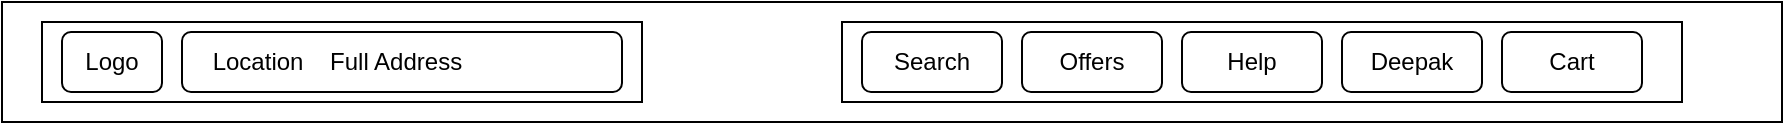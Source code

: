 <mxfile version="20.8.16" type="device"><diagram name="Page-1" id="S-hOTXIJD-gQVlmjy41z"><mxGraphModel dx="1046" dy="345" grid="1" gridSize="10" guides="1" tooltips="1" connect="1" arrows="1" fold="1" page="1" pageScale="1" pageWidth="827" pageHeight="1169" math="0" shadow="0"><root><mxCell id="0"/><mxCell id="1" parent="0"/><mxCell id="ihnrXOV3E-u9__XSp3o9-1" value="" style="rounded=0;whiteSpace=wrap;html=1;" vertex="1" parent="1"><mxGeometry x="20" y="150" width="890" height="60" as="geometry"/></mxCell><mxCell id="ihnrXOV3E-u9__XSp3o9-2" value="" style="rounded=0;whiteSpace=wrap;html=1;" vertex="1" parent="1"><mxGeometry x="40" y="160" width="300" height="40" as="geometry"/></mxCell><mxCell id="ihnrXOV3E-u9__XSp3o9-3" value="" style="rounded=0;whiteSpace=wrap;html=1;" vertex="1" parent="1"><mxGeometry x="440" y="160" width="420" height="40" as="geometry"/></mxCell><mxCell id="ihnrXOV3E-u9__XSp3o9-4" value="Search" style="rounded=1;whiteSpace=wrap;html=1;" vertex="1" parent="1"><mxGeometry x="450" y="165" width="70" height="30" as="geometry"/></mxCell><mxCell id="ihnrXOV3E-u9__XSp3o9-5" value="Offers" style="rounded=1;whiteSpace=wrap;html=1;" vertex="1" parent="1"><mxGeometry x="530" y="165" width="70" height="30" as="geometry"/></mxCell><mxCell id="ihnrXOV3E-u9__XSp3o9-6" value="Help" style="rounded=1;whiteSpace=wrap;html=1;" vertex="1" parent="1"><mxGeometry x="610" y="165" width="70" height="30" as="geometry"/></mxCell><mxCell id="ihnrXOV3E-u9__XSp3o9-7" value="Deepak" style="rounded=1;whiteSpace=wrap;html=1;" vertex="1" parent="1"><mxGeometry x="690" y="165" width="70" height="30" as="geometry"/></mxCell><mxCell id="ihnrXOV3E-u9__XSp3o9-8" value="Cart" style="rounded=1;whiteSpace=wrap;html=1;" vertex="1" parent="1"><mxGeometry x="770" y="165" width="70" height="30" as="geometry"/></mxCell><mxCell id="ihnrXOV3E-u9__XSp3o9-9" value="Logo" style="rounded=1;whiteSpace=wrap;html=1;" vertex="1" parent="1"><mxGeometry x="50" y="165" width="50" height="30" as="geometry"/></mxCell><mxCell id="ihnrXOV3E-u9__XSp3o9-10" value="&amp;nbsp; &amp;nbsp; Location&amp;nbsp; &amp;nbsp; Full Address" style="rounded=1;whiteSpace=wrap;html=1;align=left;" vertex="1" parent="1"><mxGeometry x="110" y="165" width="220" height="30" as="geometry"/></mxCell></root></mxGraphModel></diagram></mxfile>